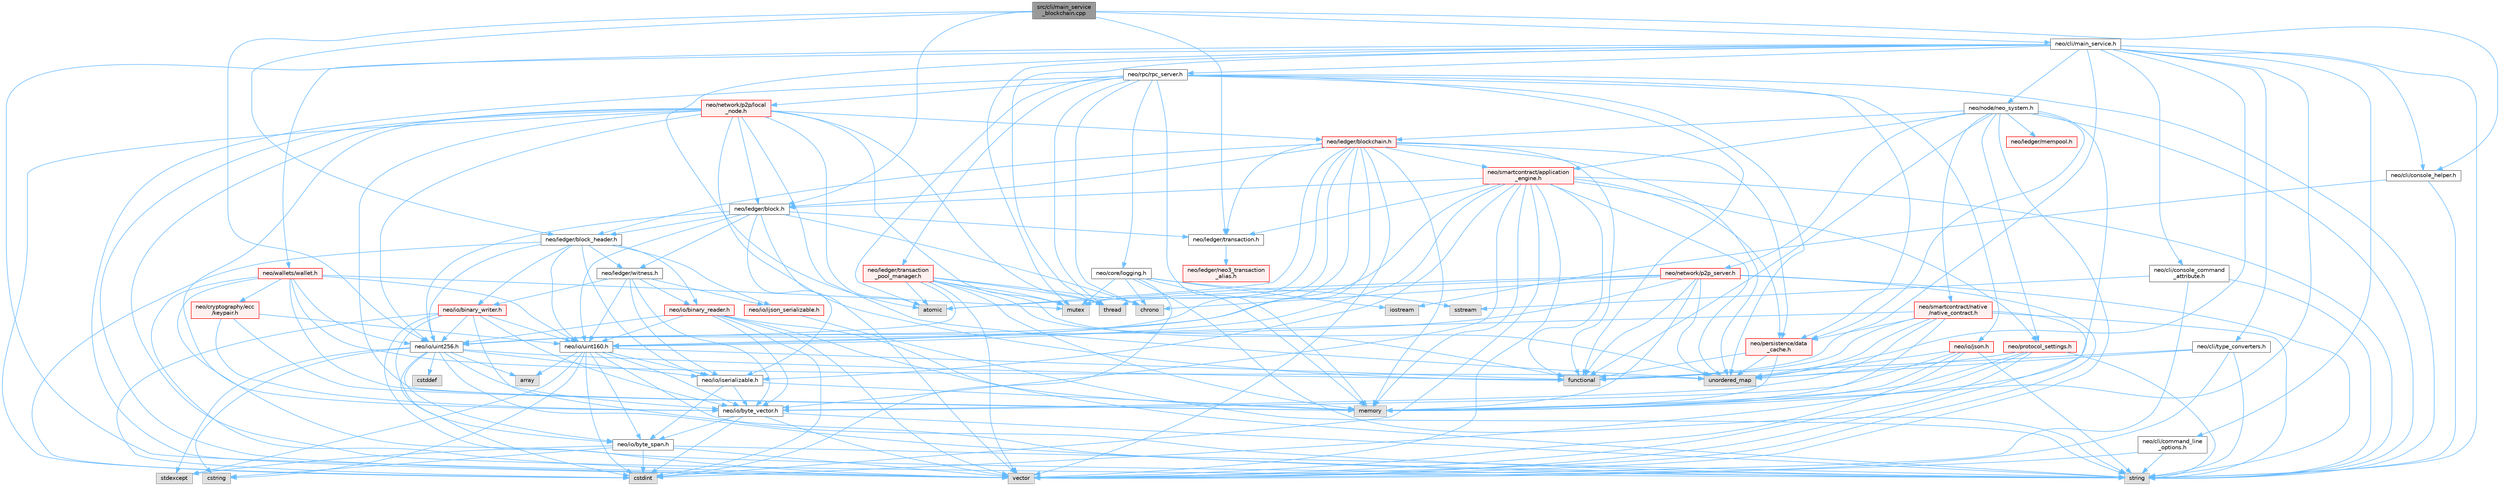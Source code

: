 digraph "src/cli/main_service_blockchain.cpp"
{
 // LATEX_PDF_SIZE
  bgcolor="transparent";
  edge [fontname=Helvetica,fontsize=10,labelfontname=Helvetica,labelfontsize=10];
  node [fontname=Helvetica,fontsize=10,shape=box,height=0.2,width=0.4];
  Node1 [id="Node000001",label="src/cli/main_service\l_blockchain.cpp",height=0.2,width=0.4,color="gray40", fillcolor="grey60", style="filled", fontcolor="black",tooltip=" "];
  Node1 -> Node2 [id="edge1_Node000001_Node000002",color="steelblue1",style="solid",tooltip=" "];
  Node2 [id="Node000002",label="neo/cli/console_helper.h",height=0.2,width=0.4,color="grey40", fillcolor="white", style="filled",URL="$cli_2console__helper_8h.html",tooltip=" "];
  Node2 -> Node3 [id="edge2_Node000002_Node000003",color="steelblue1",style="solid",tooltip=" "];
  Node3 [id="Node000003",label="iostream",height=0.2,width=0.4,color="grey60", fillcolor="#E0E0E0", style="filled",tooltip=" "];
  Node2 -> Node4 [id="edge3_Node000002_Node000004",color="steelblue1",style="solid",tooltip=" "];
  Node4 [id="Node000004",label="string",height=0.2,width=0.4,color="grey60", fillcolor="#E0E0E0", style="filled",tooltip=" "];
  Node1 -> Node5 [id="edge4_Node000001_Node000005",color="steelblue1",style="solid",tooltip=" "];
  Node5 [id="Node000005",label="neo/cli/main_service.h",height=0.2,width=0.4,color="grey40", fillcolor="white", style="filled",URL="$main__service_8h.html",tooltip=" "];
  Node5 -> Node6 [id="edge5_Node000005_Node000006",color="steelblue1",style="solid",tooltip=" "];
  Node6 [id="Node000006",label="neo/cli/command_line\l_options.h",height=0.2,width=0.4,color="grey40", fillcolor="white", style="filled",URL="$command__line__options_8h.html",tooltip=" "];
  Node6 -> Node4 [id="edge6_Node000006_Node000004",color="steelblue1",style="solid",tooltip=" "];
  Node6 -> Node7 [id="edge7_Node000006_Node000007",color="steelblue1",style="solid",tooltip=" "];
  Node7 [id="Node000007",label="vector",height=0.2,width=0.4,color="grey60", fillcolor="#E0E0E0", style="filled",tooltip=" "];
  Node5 -> Node8 [id="edge8_Node000005_Node000008",color="steelblue1",style="solid",tooltip=" "];
  Node8 [id="Node000008",label="neo/cli/console_command\l_attribute.h",height=0.2,width=0.4,color="grey40", fillcolor="white", style="filled",URL="$cli_2console__command__attribute_8h.html",tooltip=" "];
  Node8 -> Node9 [id="edge9_Node000008_Node000009",color="steelblue1",style="solid",tooltip=" "];
  Node9 [id="Node000009",label="sstream",height=0.2,width=0.4,color="grey60", fillcolor="#E0E0E0", style="filled",tooltip=" "];
  Node8 -> Node4 [id="edge10_Node000008_Node000004",color="steelblue1",style="solid",tooltip=" "];
  Node8 -> Node7 [id="edge11_Node000008_Node000007",color="steelblue1",style="solid",tooltip=" "];
  Node5 -> Node2 [id="edge12_Node000005_Node000002",color="steelblue1",style="solid",tooltip=" "];
  Node5 -> Node10 [id="edge13_Node000005_Node000010",color="steelblue1",style="solid",tooltip=" "];
  Node10 [id="Node000010",label="neo/cli/type_converters.h",height=0.2,width=0.4,color="grey40", fillcolor="white", style="filled",URL="$type__converters_8h.html",tooltip=" "];
  Node10 -> Node11 [id="edge14_Node000010_Node000011",color="steelblue1",style="solid",tooltip=" "];
  Node11 [id="Node000011",label="functional",height=0.2,width=0.4,color="grey60", fillcolor="#E0E0E0", style="filled",tooltip=" "];
  Node10 -> Node4 [id="edge15_Node000010_Node000004",color="steelblue1",style="solid",tooltip=" "];
  Node10 -> Node12 [id="edge16_Node000010_Node000012",color="steelblue1",style="solid",tooltip=" "];
  Node12 [id="Node000012",label="unordered_map",height=0.2,width=0.4,color="grey60", fillcolor="#E0E0E0", style="filled",tooltip=" "];
  Node10 -> Node7 [id="edge17_Node000010_Node000007",color="steelblue1",style="solid",tooltip=" "];
  Node5 -> Node13 [id="edge18_Node000005_Node000013",color="steelblue1",style="solid",tooltip=" "];
  Node13 [id="Node000013",label="neo/node/neo_system.h",height=0.2,width=0.4,color="grey40", fillcolor="white", style="filled",URL="$node_2neo__system_8h.html",tooltip=" "];
  Node13 -> Node14 [id="edge19_Node000013_Node000014",color="steelblue1",style="solid",tooltip=" "];
  Node14 [id="Node000014",label="neo/ledger/blockchain.h",height=0.2,width=0.4,color="red", fillcolor="#FFF0F0", style="filled",URL="$blockchain_8h.html",tooltip=" "];
  Node14 -> Node15 [id="edge20_Node000014_Node000015",color="steelblue1",style="solid",tooltip=" "];
  Node15 [id="Node000015",label="neo/ledger/block.h",height=0.2,width=0.4,color="grey40", fillcolor="white", style="filled",URL="$ledger_2block_8h.html",tooltip=" "];
  Node15 -> Node16 [id="edge21_Node000015_Node000016",color="steelblue1",style="solid",tooltip=" "];
  Node16 [id="Node000016",label="neo/io/iserializable.h",height=0.2,width=0.4,color="grey40", fillcolor="white", style="filled",URL="$iserializable_8h.html",tooltip=" "];
  Node16 -> Node17 [id="edge22_Node000016_Node000017",color="steelblue1",style="solid",tooltip=" "];
  Node17 [id="Node000017",label="neo/io/byte_span.h",height=0.2,width=0.4,color="grey40", fillcolor="white", style="filled",URL="$io_2byte__span_8h.html",tooltip=" "];
  Node17 -> Node18 [id="edge23_Node000017_Node000018",color="steelblue1",style="solid",tooltip=" "];
  Node18 [id="Node000018",label="cstdint",height=0.2,width=0.4,color="grey60", fillcolor="#E0E0E0", style="filled",tooltip=" "];
  Node17 -> Node19 [id="edge24_Node000017_Node000019",color="steelblue1",style="solid",tooltip=" "];
  Node19 [id="Node000019",label="cstring",height=0.2,width=0.4,color="grey60", fillcolor="#E0E0E0", style="filled",tooltip=" "];
  Node17 -> Node20 [id="edge25_Node000017_Node000020",color="steelblue1",style="solid",tooltip=" "];
  Node20 [id="Node000020",label="stdexcept",height=0.2,width=0.4,color="grey60", fillcolor="#E0E0E0", style="filled",tooltip=" "];
  Node17 -> Node4 [id="edge26_Node000017_Node000004",color="steelblue1",style="solid",tooltip=" "];
  Node17 -> Node7 [id="edge27_Node000017_Node000007",color="steelblue1",style="solid",tooltip=" "];
  Node16 -> Node21 [id="edge28_Node000016_Node000021",color="steelblue1",style="solid",tooltip=" "];
  Node21 [id="Node000021",label="neo/io/byte_vector.h",height=0.2,width=0.4,color="grey40", fillcolor="white", style="filled",URL="$io_2byte__vector_8h.html",tooltip=" "];
  Node21 -> Node17 [id="edge29_Node000021_Node000017",color="steelblue1",style="solid",tooltip=" "];
  Node21 -> Node18 [id="edge30_Node000021_Node000018",color="steelblue1",style="solid",tooltip=" "];
  Node21 -> Node4 [id="edge31_Node000021_Node000004",color="steelblue1",style="solid",tooltip=" "];
  Node21 -> Node7 [id="edge32_Node000021_Node000007",color="steelblue1",style="solid",tooltip=" "];
  Node16 -> Node22 [id="edge33_Node000016_Node000022",color="steelblue1",style="solid",tooltip=" "];
  Node22 [id="Node000022",label="memory",height=0.2,width=0.4,color="grey60", fillcolor="#E0E0E0", style="filled",tooltip=" "];
  Node15 -> Node23 [id="edge34_Node000015_Node000023",color="steelblue1",style="solid",tooltip=" "];
  Node23 [id="Node000023",label="neo/io/uint160.h",height=0.2,width=0.4,color="grey40", fillcolor="white", style="filled",URL="$uint160_8h.html",tooltip=" "];
  Node23 -> Node17 [id="edge35_Node000023_Node000017",color="steelblue1",style="solid",tooltip=" "];
  Node23 -> Node21 [id="edge36_Node000023_Node000021",color="steelblue1",style="solid",tooltip=" "];
  Node23 -> Node16 [id="edge37_Node000023_Node000016",color="steelblue1",style="solid",tooltip=" "];
  Node23 -> Node24 [id="edge38_Node000023_Node000024",color="steelblue1",style="solid",tooltip=" "];
  Node24 [id="Node000024",label="array",height=0.2,width=0.4,color="grey60", fillcolor="#E0E0E0", style="filled",tooltip=" "];
  Node23 -> Node18 [id="edge39_Node000023_Node000018",color="steelblue1",style="solid",tooltip=" "];
  Node23 -> Node19 [id="edge40_Node000023_Node000019",color="steelblue1",style="solid",tooltip=" "];
  Node23 -> Node11 [id="edge41_Node000023_Node000011",color="steelblue1",style="solid",tooltip=" "];
  Node23 -> Node20 [id="edge42_Node000023_Node000020",color="steelblue1",style="solid",tooltip=" "];
  Node23 -> Node4 [id="edge43_Node000023_Node000004",color="steelblue1",style="solid",tooltip=" "];
  Node15 -> Node25 [id="edge44_Node000015_Node000025",color="steelblue1",style="solid",tooltip=" "];
  Node25 [id="Node000025",label="neo/io/uint256.h",height=0.2,width=0.4,color="grey40", fillcolor="white", style="filled",URL="$uint256_8h.html",tooltip=" "];
  Node25 -> Node17 [id="edge45_Node000025_Node000017",color="steelblue1",style="solid",tooltip=" "];
  Node25 -> Node21 [id="edge46_Node000025_Node000021",color="steelblue1",style="solid",tooltip=" "];
  Node25 -> Node16 [id="edge47_Node000025_Node000016",color="steelblue1",style="solid",tooltip=" "];
  Node25 -> Node24 [id="edge48_Node000025_Node000024",color="steelblue1",style="solid",tooltip=" "];
  Node25 -> Node26 [id="edge49_Node000025_Node000026",color="steelblue1",style="solid",tooltip=" "];
  Node26 [id="Node000026",label="cstddef",height=0.2,width=0.4,color="grey60", fillcolor="#E0E0E0", style="filled",tooltip=" "];
  Node25 -> Node18 [id="edge50_Node000025_Node000018",color="steelblue1",style="solid",tooltip=" "];
  Node25 -> Node19 [id="edge51_Node000025_Node000019",color="steelblue1",style="solid",tooltip=" "];
  Node25 -> Node11 [id="edge52_Node000025_Node000011",color="steelblue1",style="solid",tooltip=" "];
  Node25 -> Node20 [id="edge53_Node000025_Node000020",color="steelblue1",style="solid",tooltip=" "];
  Node25 -> Node4 [id="edge54_Node000025_Node000004",color="steelblue1",style="solid",tooltip=" "];
  Node15 -> Node27 [id="edge55_Node000015_Node000027",color="steelblue1",style="solid",tooltip=" "];
  Node27 [id="Node000027",label="neo/ledger/block_header.h",height=0.2,width=0.4,color="grey40", fillcolor="white", style="filled",URL="$block__header_8h.html",tooltip=" "];
  Node27 -> Node28 [id="edge56_Node000027_Node000028",color="steelblue1",style="solid",tooltip=" "];
  Node28 [id="Node000028",label="neo/io/binary_reader.h",height=0.2,width=0.4,color="red", fillcolor="#FFF0F0", style="filled",URL="$binary__reader_8h.html",tooltip=" "];
  Node28 -> Node21 [id="edge57_Node000028_Node000021",color="steelblue1",style="solid",tooltip=" "];
  Node28 -> Node23 [id="edge58_Node000028_Node000023",color="steelblue1",style="solid",tooltip=" "];
  Node28 -> Node25 [id="edge59_Node000028_Node000025",color="steelblue1",style="solid",tooltip=" "];
  Node28 -> Node18 [id="edge60_Node000028_Node000018",color="steelblue1",style="solid",tooltip=" "];
  Node28 -> Node22 [id="edge61_Node000028_Node000022",color="steelblue1",style="solid",tooltip=" "];
  Node28 -> Node4 [id="edge62_Node000028_Node000004",color="steelblue1",style="solid",tooltip=" "];
  Node28 -> Node7 [id="edge63_Node000028_Node000007",color="steelblue1",style="solid",tooltip=" "];
  Node27 -> Node33 [id="edge64_Node000027_Node000033",color="steelblue1",style="solid",tooltip=" "];
  Node33 [id="Node000033",label="neo/io/binary_writer.h",height=0.2,width=0.4,color="red", fillcolor="#FFF0F0", style="filled",URL="$binary__writer_8h.html",tooltip=" "];
  Node33 -> Node17 [id="edge65_Node000033_Node000017",color="steelblue1",style="solid",tooltip=" "];
  Node33 -> Node21 [id="edge66_Node000033_Node000021",color="steelblue1",style="solid",tooltip=" "];
  Node33 -> Node23 [id="edge67_Node000033_Node000023",color="steelblue1",style="solid",tooltip=" "];
  Node33 -> Node25 [id="edge68_Node000033_Node000025",color="steelblue1",style="solid",tooltip=" "];
  Node33 -> Node18 [id="edge69_Node000033_Node000018",color="steelblue1",style="solid",tooltip=" "];
  Node33 -> Node4 [id="edge70_Node000033_Node000004",color="steelblue1",style="solid",tooltip=" "];
  Node33 -> Node7 [id="edge71_Node000033_Node000007",color="steelblue1",style="solid",tooltip=" "];
  Node27 -> Node35 [id="edge72_Node000027_Node000035",color="steelblue1",style="solid",tooltip=" "];
  Node35 [id="Node000035",label="neo/io/ijson_serializable.h",height=0.2,width=0.4,color="red", fillcolor="#FFF0F0", style="filled",URL="$ijson__serializable_8h.html",tooltip=" "];
  Node35 -> Node4 [id="edge73_Node000035_Node000004",color="steelblue1",style="solid",tooltip=" "];
  Node27 -> Node16 [id="edge74_Node000027_Node000016",color="steelblue1",style="solid",tooltip=" "];
  Node27 -> Node23 [id="edge75_Node000027_Node000023",color="steelblue1",style="solid",tooltip=" "];
  Node27 -> Node25 [id="edge76_Node000027_Node000025",color="steelblue1",style="solid",tooltip=" "];
  Node27 -> Node58 [id="edge77_Node000027_Node000058",color="steelblue1",style="solid",tooltip=" "];
  Node58 [id="Node000058",label="neo/ledger/witness.h",height=0.2,width=0.4,color="grey40", fillcolor="white", style="filled",URL="$ledger_2witness_8h.html",tooltip=" "];
  Node58 -> Node28 [id="edge78_Node000058_Node000028",color="steelblue1",style="solid",tooltip=" "];
  Node58 -> Node33 [id="edge79_Node000058_Node000033",color="steelblue1",style="solid",tooltip=" "];
  Node58 -> Node21 [id="edge80_Node000058_Node000021",color="steelblue1",style="solid",tooltip=" "];
  Node58 -> Node35 [id="edge81_Node000058_Node000035",color="steelblue1",style="solid",tooltip=" "];
  Node58 -> Node16 [id="edge82_Node000058_Node000016",color="steelblue1",style="solid",tooltip=" "];
  Node58 -> Node23 [id="edge83_Node000058_Node000023",color="steelblue1",style="solid",tooltip=" "];
  Node27 -> Node18 [id="edge84_Node000027_Node000018",color="steelblue1",style="solid",tooltip=" "];
  Node15 -> Node59 [id="edge85_Node000015_Node000059",color="steelblue1",style="solid",tooltip=" "];
  Node59 [id="Node000059",label="neo/ledger/transaction.h",height=0.2,width=0.4,color="grey40", fillcolor="white", style="filled",URL="$ledger_2transaction_8h.html",tooltip=" "];
  Node59 -> Node60 [id="edge86_Node000059_Node000060",color="steelblue1",style="solid",tooltip=" "];
  Node60 [id="Node000060",label="neo/ledger/neo3_transaction\l_alias.h",height=0.2,width=0.4,color="red", fillcolor="#FFF0F0", style="filled",URL="$neo3__transaction__alias_8h.html",tooltip=" "];
  Node15 -> Node58 [id="edge87_Node000015_Node000058",color="steelblue1",style="solid",tooltip=" "];
  Node15 -> Node74 [id="edge88_Node000015_Node000074",color="steelblue1",style="solid",tooltip=" "];
  Node74 [id="Node000074",label="chrono",height=0.2,width=0.4,color="grey60", fillcolor="#E0E0E0", style="filled",tooltip=" "];
  Node15 -> Node7 [id="edge89_Node000015_Node000007",color="steelblue1",style="solid",tooltip=" "];
  Node14 -> Node27 [id="edge90_Node000014_Node000027",color="steelblue1",style="solid",tooltip=" "];
  Node14 -> Node59 [id="edge91_Node000014_Node000059",color="steelblue1",style="solid",tooltip=" "];
  Node14 -> Node23 [id="edge92_Node000014_Node000023",color="steelblue1",style="solid",tooltip=" "];
  Node14 -> Node25 [id="edge93_Node000014_Node000025",color="steelblue1",style="solid",tooltip=" "];
  Node14 -> Node79 [id="edge94_Node000014_Node000079",color="steelblue1",style="solid",tooltip=" "];
  Node79 [id="Node000079",label="neo/persistence/data\l_cache.h",height=0.2,width=0.4,color="red", fillcolor="#FFF0F0", style="filled",URL="$data__cache_8h.html",tooltip=" "];
  Node79 -> Node11 [id="edge95_Node000079_Node000011",color="steelblue1",style="solid",tooltip=" "];
  Node79 -> Node22 [id="edge96_Node000079_Node000022",color="steelblue1",style="solid",tooltip=" "];
  Node79 -> Node12 [id="edge97_Node000079_Node000012",color="steelblue1",style="solid",tooltip=" "];
  Node14 -> Node95 [id="edge98_Node000014_Node000095",color="steelblue1",style="solid",tooltip=" "];
  Node95 [id="Node000095",label="neo/smartcontract/application\l_engine.h",height=0.2,width=0.4,color="red", fillcolor="#FFF0F0", style="filled",URL="$application__engine_8h.html",tooltip=" "];
  Node95 -> Node21 [id="edge99_Node000095_Node000021",color="steelblue1",style="solid",tooltip=" "];
  Node95 -> Node16 [id="edge100_Node000095_Node000016",color="steelblue1",style="solid",tooltip=" "];
  Node95 -> Node23 [id="edge101_Node000095_Node000023",color="steelblue1",style="solid",tooltip=" "];
  Node95 -> Node25 [id="edge102_Node000095_Node000025",color="steelblue1",style="solid",tooltip=" "];
  Node95 -> Node15 [id="edge103_Node000095_Node000015",color="steelblue1",style="solid",tooltip=" "];
  Node95 -> Node59 [id="edge104_Node000095_Node000059",color="steelblue1",style="solid",tooltip=" "];
  Node95 -> Node79 [id="edge105_Node000095_Node000079",color="steelblue1",style="solid",tooltip=" "];
  Node95 -> Node96 [id="edge106_Node000095_Node000096",color="steelblue1",style="solid",tooltip=" "];
  Node96 [id="Node000096",label="neo/protocol_settings.h",height=0.2,width=0.4,color="red", fillcolor="#FFF0F0", style="filled",URL="$protocol__settings_8h.html",tooltip=" "];
  Node96 -> Node18 [id="edge107_Node000096_Node000018",color="steelblue1",style="solid",tooltip=" "];
  Node96 -> Node22 [id="edge108_Node000096_Node000022",color="steelblue1",style="solid",tooltip=" "];
  Node96 -> Node4 [id="edge109_Node000096_Node000004",color="steelblue1",style="solid",tooltip=" "];
  Node96 -> Node12 [id="edge110_Node000096_Node000012",color="steelblue1",style="solid",tooltip=" "];
  Node96 -> Node7 [id="edge111_Node000096_Node000007",color="steelblue1",style="solid",tooltip=" "];
  Node95 -> Node18 [id="edge112_Node000095_Node000018",color="steelblue1",style="solid",tooltip=" "];
  Node95 -> Node11 [id="edge113_Node000095_Node000011",color="steelblue1",style="solid",tooltip=" "];
  Node95 -> Node22 [id="edge114_Node000095_Node000022",color="steelblue1",style="solid",tooltip=" "];
  Node95 -> Node4 [id="edge115_Node000095_Node000004",color="steelblue1",style="solid",tooltip=" "];
  Node95 -> Node12 [id="edge116_Node000095_Node000012",color="steelblue1",style="solid",tooltip=" "];
  Node95 -> Node7 [id="edge117_Node000095_Node000007",color="steelblue1",style="solid",tooltip=" "];
  Node14 -> Node117 [id="edge118_Node000014_Node000117",color="steelblue1",style="solid",tooltip=" "];
  Node117 [id="Node000117",label="atomic",height=0.2,width=0.4,color="grey60", fillcolor="#E0E0E0", style="filled",tooltip=" "];
  Node14 -> Node11 [id="edge119_Node000014_Node000011",color="steelblue1",style="solid",tooltip=" "];
  Node14 -> Node22 [id="edge120_Node000014_Node000022",color="steelblue1",style="solid",tooltip=" "];
  Node14 -> Node76 [id="edge121_Node000014_Node000076",color="steelblue1",style="solid",tooltip=" "];
  Node76 [id="Node000076",label="mutex",height=0.2,width=0.4,color="grey60", fillcolor="#E0E0E0", style="filled",tooltip=" "];
  Node14 -> Node120 [id="edge122_Node000014_Node000120",color="steelblue1",style="solid",tooltip=" "];
  Node120 [id="Node000120",label="thread",height=0.2,width=0.4,color="grey60", fillcolor="#E0E0E0", style="filled",tooltip=" "];
  Node14 -> Node12 [id="edge123_Node000014_Node000012",color="steelblue1",style="solid",tooltip=" "];
  Node14 -> Node7 [id="edge124_Node000014_Node000007",color="steelblue1",style="solid",tooltip=" "];
  Node13 -> Node121 [id="edge125_Node000013_Node000121",color="steelblue1",style="solid",tooltip=" "];
  Node121 [id="Node000121",label="neo/ledger/mempool.h",height=0.2,width=0.4,color="red", fillcolor="#FFF0F0", style="filled",URL="$mempool_8h.html",tooltip=" "];
  Node13 -> Node125 [id="edge126_Node000013_Node000125",color="steelblue1",style="solid",tooltip=" "];
  Node125 [id="Node000125",label="neo/network/p2p_server.h",height=0.2,width=0.4,color="red", fillcolor="#FFF0F0", style="filled",URL="$p2p__server_8h.html",tooltip=" "];
  Node125 -> Node25 [id="edge127_Node000125_Node000025",color="steelblue1",style="solid",tooltip=" "];
  Node125 -> Node117 [id="edge128_Node000125_Node000117",color="steelblue1",style="solid",tooltip=" "];
  Node125 -> Node74 [id="edge129_Node000125_Node000074",color="steelblue1",style="solid",tooltip=" "];
  Node125 -> Node11 [id="edge130_Node000125_Node000011",color="steelblue1",style="solid",tooltip=" "];
  Node125 -> Node22 [id="edge131_Node000125_Node000022",color="steelblue1",style="solid",tooltip=" "];
  Node125 -> Node76 [id="edge132_Node000125_Node000076",color="steelblue1",style="solid",tooltip=" "];
  Node125 -> Node4 [id="edge133_Node000125_Node000004",color="steelblue1",style="solid",tooltip=" "];
  Node125 -> Node12 [id="edge134_Node000125_Node000012",color="steelblue1",style="solid",tooltip=" "];
  Node125 -> Node7 [id="edge135_Node000125_Node000007",color="steelblue1",style="solid",tooltip=" "];
  Node13 -> Node79 [id="edge136_Node000013_Node000079",color="steelblue1",style="solid",tooltip=" "];
  Node13 -> Node96 [id="edge137_Node000013_Node000096",color="steelblue1",style="solid",tooltip=" "];
  Node13 -> Node95 [id="edge138_Node000013_Node000095",color="steelblue1",style="solid",tooltip=" "];
  Node13 -> Node144 [id="edge139_Node000013_Node000144",color="steelblue1",style="solid",tooltip=" "];
  Node144 [id="Node000144",label="neo/smartcontract/native\l/native_contract.h",height=0.2,width=0.4,color="red", fillcolor="#FFF0F0", style="filled",URL="$native_2native__contract_8h.html",tooltip=" "];
  Node144 -> Node21 [id="edge140_Node000144_Node000021",color="steelblue1",style="solid",tooltip=" "];
  Node144 -> Node23 [id="edge141_Node000144_Node000023",color="steelblue1",style="solid",tooltip=" "];
  Node144 -> Node79 [id="edge142_Node000144_Node000079",color="steelblue1",style="solid",tooltip=" "];
  Node144 -> Node11 [id="edge143_Node000144_Node000011",color="steelblue1",style="solid",tooltip=" "];
  Node144 -> Node22 [id="edge144_Node000144_Node000022",color="steelblue1",style="solid",tooltip=" "];
  Node144 -> Node4 [id="edge145_Node000144_Node000004",color="steelblue1",style="solid",tooltip=" "];
  Node144 -> Node12 [id="edge146_Node000144_Node000012",color="steelblue1",style="solid",tooltip=" "];
  Node144 -> Node7 [id="edge147_Node000144_Node000007",color="steelblue1",style="solid",tooltip=" "];
  Node13 -> Node11 [id="edge148_Node000013_Node000011",color="steelblue1",style="solid",tooltip=" "];
  Node13 -> Node22 [id="edge149_Node000013_Node000022",color="steelblue1",style="solid",tooltip=" "];
  Node13 -> Node4 [id="edge150_Node000013_Node000004",color="steelblue1",style="solid",tooltip=" "];
  Node13 -> Node7 [id="edge151_Node000013_Node000007",color="steelblue1",style="solid",tooltip=" "];
  Node5 -> Node145 [id="edge152_Node000005_Node000145",color="steelblue1",style="solid",tooltip=" "];
  Node145 [id="Node000145",label="neo/rpc/rpc_server.h",height=0.2,width=0.4,color="grey40", fillcolor="white", style="filled",URL="$rpc__server_8h.html",tooltip=" "];
  Node145 -> Node146 [id="edge153_Node000145_Node000146",color="steelblue1",style="solid",tooltip=" "];
  Node146 [id="Node000146",label="neo/core/logging.h",height=0.2,width=0.4,color="grey40", fillcolor="white", style="filled",URL="$core_2logging_8h.html",tooltip=" "];
  Node146 -> Node74 [id="edge154_Node000146_Node000074",color="steelblue1",style="solid",tooltip=" "];
  Node146 -> Node18 [id="edge155_Node000146_Node000018",color="steelblue1",style="solid",tooltip=" "];
  Node146 -> Node22 [id="edge156_Node000146_Node000022",color="steelblue1",style="solid",tooltip=" "];
  Node146 -> Node9 [id="edge157_Node000146_Node000009",color="steelblue1",style="solid",tooltip=" "];
  Node146 -> Node4 [id="edge158_Node000146_Node000004",color="steelblue1",style="solid",tooltip=" "];
  Node146 -> Node3 [id="edge159_Node000146_Node000003",color="steelblue1",style="solid",tooltip=" "];
  Node146 -> Node76 [id="edge160_Node000146_Node000076",color="steelblue1",style="solid",tooltip=" "];
  Node145 -> Node147 [id="edge161_Node000145_Node000147",color="steelblue1",style="solid",tooltip=" "];
  Node147 [id="Node000147",label="neo/io/json.h",height=0.2,width=0.4,color="red", fillcolor="#FFF0F0", style="filled",URL="$io_2json_8h.html",tooltip=" "];
  Node147 -> Node21 [id="edge162_Node000147_Node000021",color="steelblue1",style="solid",tooltip=" "];
  Node147 -> Node22 [id="edge163_Node000147_Node000022",color="steelblue1",style="solid",tooltip=" "];
  Node147 -> Node4 [id="edge164_Node000147_Node000004",color="steelblue1",style="solid",tooltip=" "];
  Node147 -> Node12 [id="edge165_Node000147_Node000012",color="steelblue1",style="solid",tooltip=" "];
  Node147 -> Node7 [id="edge166_Node000147_Node000007",color="steelblue1",style="solid",tooltip=" "];
  Node145 -> Node148 [id="edge167_Node000145_Node000148",color="steelblue1",style="solid",tooltip=" "];
  Node148 [id="Node000148",label="neo/ledger/transaction\l_pool_manager.h",height=0.2,width=0.4,color="red", fillcolor="#FFF0F0", style="filled",URL="$transaction__pool__manager_8h.html",tooltip=" "];
  Node148 -> Node25 [id="edge168_Node000148_Node000025",color="steelblue1",style="solid",tooltip=" "];
  Node148 -> Node117 [id="edge169_Node000148_Node000117",color="steelblue1",style="solid",tooltip=" "];
  Node148 -> Node74 [id="edge170_Node000148_Node000074",color="steelblue1",style="solid",tooltip=" "];
  Node148 -> Node11 [id="edge171_Node000148_Node000011",color="steelblue1",style="solid",tooltip=" "];
  Node148 -> Node22 [id="edge172_Node000148_Node000022",color="steelblue1",style="solid",tooltip=" "];
  Node148 -> Node76 [id="edge173_Node000148_Node000076",color="steelblue1",style="solid",tooltip=" "];
  Node148 -> Node120 [id="edge174_Node000148_Node000120",color="steelblue1",style="solid",tooltip=" "];
  Node148 -> Node12 [id="edge175_Node000148_Node000012",color="steelblue1",style="solid",tooltip=" "];
  Node148 -> Node7 [id="edge176_Node000148_Node000007",color="steelblue1",style="solid",tooltip=" "];
  Node145 -> Node149 [id="edge177_Node000145_Node000149",color="steelblue1",style="solid",tooltip=" "];
  Node149 [id="Node000149",label="neo/network/p2p/local\l_node.h",height=0.2,width=0.4,color="red", fillcolor="#FFF0F0", style="filled",URL="$local__node_8h.html",tooltip=" "];
  Node149 -> Node21 [id="edge178_Node000149_Node000021",color="steelblue1",style="solid",tooltip=" "];
  Node149 -> Node25 [id="edge179_Node000149_Node000025",color="steelblue1",style="solid",tooltip=" "];
  Node149 -> Node15 [id="edge180_Node000149_Node000015",color="steelblue1",style="solid",tooltip=" "];
  Node149 -> Node14 [id="edge181_Node000149_Node000014",color="steelblue1",style="solid",tooltip=" "];
  Node149 -> Node117 [id="edge182_Node000149_Node000117",color="steelblue1",style="solid",tooltip=" "];
  Node149 -> Node18 [id="edge183_Node000149_Node000018",color="steelblue1",style="solid",tooltip=" "];
  Node149 -> Node11 [id="edge184_Node000149_Node000011",color="steelblue1",style="solid",tooltip=" "];
  Node149 -> Node22 [id="edge185_Node000149_Node000022",color="steelblue1",style="solid",tooltip=" "];
  Node149 -> Node76 [id="edge186_Node000149_Node000076",color="steelblue1",style="solid",tooltip=" "];
  Node149 -> Node4 [id="edge187_Node000149_Node000004",color="steelblue1",style="solid",tooltip=" "];
  Node149 -> Node120 [id="edge188_Node000149_Node000120",color="steelblue1",style="solid",tooltip=" "];
  Node149 -> Node12 [id="edge189_Node000149_Node000012",color="steelblue1",style="solid",tooltip=" "];
  Node149 -> Node7 [id="edge190_Node000149_Node000007",color="steelblue1",style="solid",tooltip=" "];
  Node145 -> Node79 [id="edge191_Node000145_Node000079",color="steelblue1",style="solid",tooltip=" "];
  Node145 -> Node117 [id="edge192_Node000145_Node000117",color="steelblue1",style="solid",tooltip=" "];
  Node145 -> Node74 [id="edge193_Node000145_Node000074",color="steelblue1",style="solid",tooltip=" "];
  Node145 -> Node11 [id="edge194_Node000145_Node000011",color="steelblue1",style="solid",tooltip=" "];
  Node145 -> Node22 [id="edge195_Node000145_Node000022",color="steelblue1",style="solid",tooltip=" "];
  Node145 -> Node4 [id="edge196_Node000145_Node000004",color="steelblue1",style="solid",tooltip=" "];
  Node145 -> Node120 [id="edge197_Node000145_Node000120",color="steelblue1",style="solid",tooltip=" "];
  Node145 -> Node12 [id="edge198_Node000145_Node000012",color="steelblue1",style="solid",tooltip=" "];
  Node145 -> Node7 [id="edge199_Node000145_Node000007",color="steelblue1",style="solid",tooltip=" "];
  Node5 -> Node178 [id="edge200_Node000005_Node000178",color="steelblue1",style="solid",tooltip=" "];
  Node178 [id="Node000178",label="neo/wallets/wallet.h",height=0.2,width=0.4,color="red", fillcolor="#FFF0F0", style="filled",URL="$wallet_8h.html",tooltip=" "];
  Node178 -> Node179 [id="edge201_Node000178_Node000179",color="steelblue1",style="solid",tooltip=" "];
  Node179 [id="Node000179",label="neo/cryptography/ecc\l/keypair.h",height=0.2,width=0.4,color="red", fillcolor="#FFF0F0", style="filled",URL="$keypair_8h.html",tooltip=" "];
  Node179 -> Node21 [id="edge202_Node000179_Node000021",color="steelblue1",style="solid",tooltip=" "];
  Node179 -> Node23 [id="edge203_Node000179_Node000023",color="steelblue1",style="solid",tooltip=" "];
  Node179 -> Node22 [id="edge204_Node000179_Node000022",color="steelblue1",style="solid",tooltip=" "];
  Node178 -> Node23 [id="edge205_Node000178_Node000023",color="steelblue1",style="solid",tooltip=" "];
  Node178 -> Node25 [id="edge206_Node000178_Node000025",color="steelblue1",style="solid",tooltip=" "];
  Node178 -> Node22 [id="edge207_Node000178_Node000022",color="steelblue1",style="solid",tooltip=" "];
  Node178 -> Node76 [id="edge208_Node000178_Node000076",color="steelblue1",style="solid",tooltip=" "];
  Node178 -> Node4 [id="edge209_Node000178_Node000004",color="steelblue1",style="solid",tooltip=" "];
  Node178 -> Node12 [id="edge210_Node000178_Node000012",color="steelblue1",style="solid",tooltip=" "];
  Node178 -> Node7 [id="edge211_Node000178_Node000007",color="steelblue1",style="solid",tooltip=" "];
  Node5 -> Node117 [id="edge212_Node000005_Node000117",color="steelblue1",style="solid",tooltip=" "];
  Node5 -> Node11 [id="edge213_Node000005_Node000011",color="steelblue1",style="solid",tooltip=" "];
  Node5 -> Node22 [id="edge214_Node000005_Node000022",color="steelblue1",style="solid",tooltip=" "];
  Node5 -> Node76 [id="edge215_Node000005_Node000076",color="steelblue1",style="solid",tooltip=" "];
  Node5 -> Node4 [id="edge216_Node000005_Node000004",color="steelblue1",style="solid",tooltip=" "];
  Node5 -> Node120 [id="edge217_Node000005_Node000120",color="steelblue1",style="solid",tooltip=" "];
  Node5 -> Node12 [id="edge218_Node000005_Node000012",color="steelblue1",style="solid",tooltip=" "];
  Node5 -> Node7 [id="edge219_Node000005_Node000007",color="steelblue1",style="solid",tooltip=" "];
  Node1 -> Node25 [id="edge220_Node000001_Node000025",color="steelblue1",style="solid",tooltip=" "];
  Node1 -> Node15 [id="edge221_Node000001_Node000015",color="steelblue1",style="solid",tooltip=" "];
  Node1 -> Node27 [id="edge222_Node000001_Node000027",color="steelblue1",style="solid",tooltip=" "];
  Node1 -> Node59 [id="edge223_Node000001_Node000059",color="steelblue1",style="solid",tooltip=" "];
}
